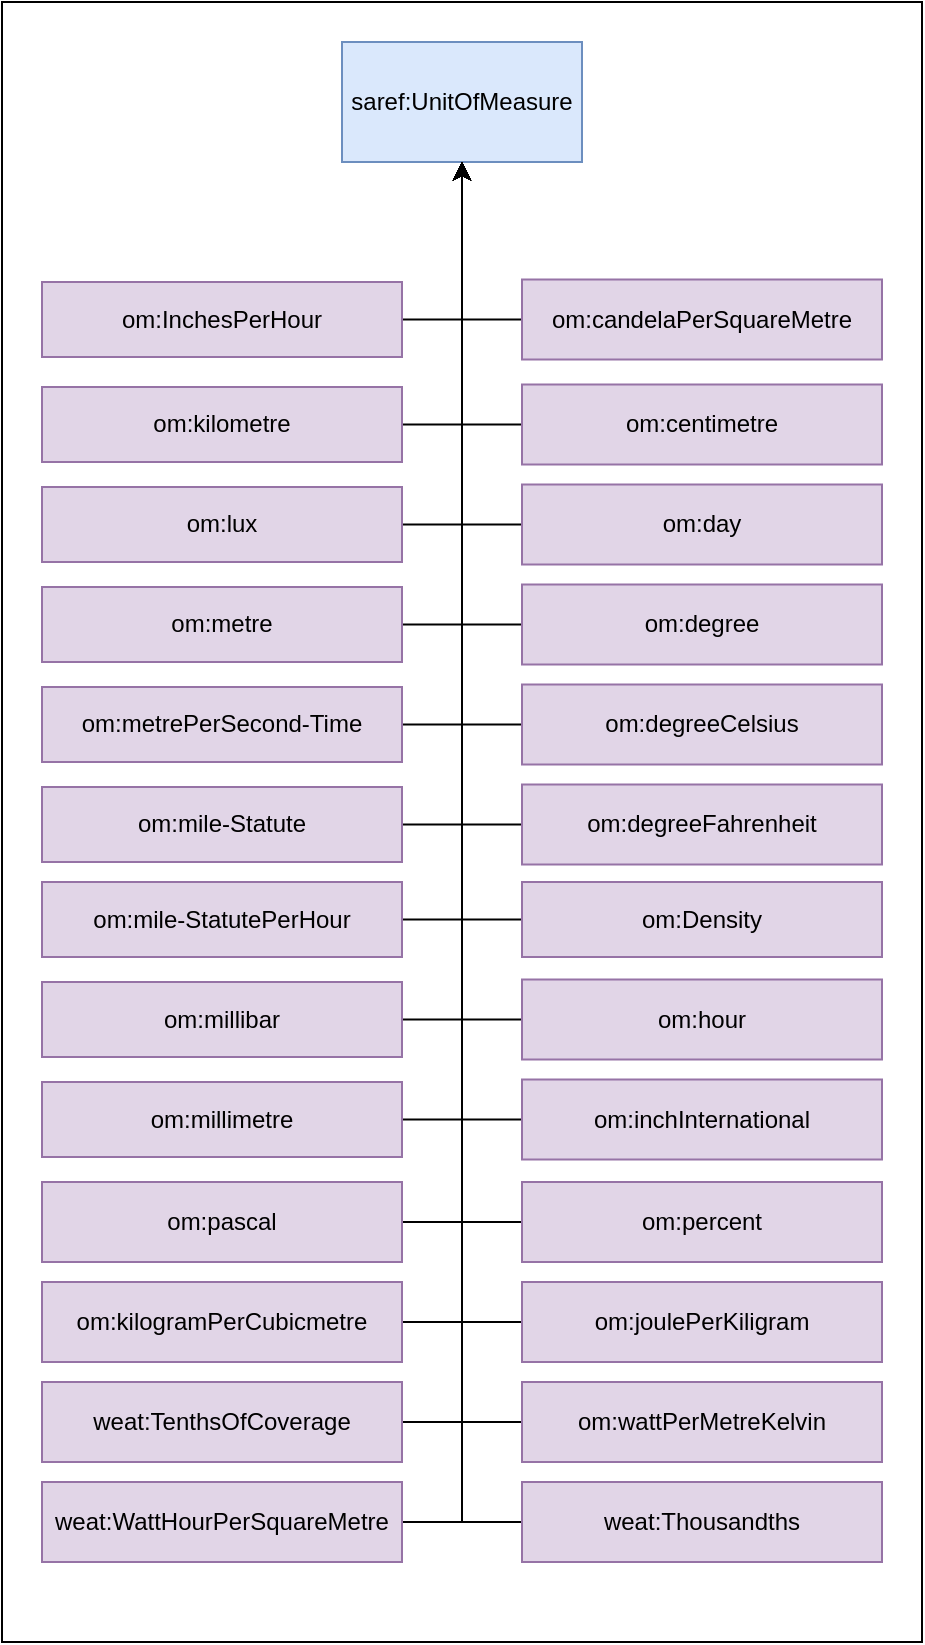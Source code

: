 <mxfile version="12.6.5" type="device"><diagram id="txp0Z7gZakltDNBxWPdN" name="Page-1"><mxGraphModel dx="1422" dy="825" grid="1" gridSize="10" guides="1" tooltips="1" connect="1" arrows="1" fold="1" page="1" pageScale="1" pageWidth="850" pageHeight="1100" math="0" shadow="0"><root><mxCell id="0"/><mxCell id="1" parent="0"/><mxCell id="4jvWEB07i_t39_67-_P8-65" value="" style="rounded=0;whiteSpace=wrap;html=1;" parent="1" vertex="1"><mxGeometry x="480" y="60" width="460" height="820" as="geometry"/></mxCell><mxCell id="4jvWEB07i_t39_67-_P8-2" value="saref:UnitOfMeasure" style="rounded=0;whiteSpace=wrap;html=1;fillColor=#dae8fc;strokeColor=#6c8ebf;" parent="1" vertex="1"><mxGeometry x="650" y="80" width="120" height="60" as="geometry"/></mxCell><mxCell id="4jvWEB07i_t39_67-_P8-5" style="edgeStyle=orthogonalEdgeStyle;rounded=0;orthogonalLoop=1;jettySize=auto;html=1;exitX=0;exitY=0.5;exitDx=0;exitDy=0;" parent="1" source="4jvWEB07i_t39_67-_P8-6" target="4jvWEB07i_t39_67-_P8-2" edge="1"><mxGeometry relative="1" as="geometry"><mxPoint x="710" y="290" as="targetPoint"/></mxGeometry></mxCell><mxCell id="4jvWEB07i_t39_67-_P8-6" value="om:Density" style="rounded=0;whiteSpace=wrap;html=1;fillColor=#e1d5e7;strokeColor=#9673a6;" parent="1" vertex="1"><mxGeometry x="740" y="500" width="180" height="37.5" as="geometry"/></mxCell><mxCell id="4jvWEB07i_t39_67-_P8-38" style="edgeStyle=orthogonalEdgeStyle;rounded=0;orthogonalLoop=1;jettySize=auto;html=1;exitX=0;exitY=0.5;exitDx=0;exitDy=0;" parent="1" source="4jvWEB07i_t39_67-_P8-8" target="4jvWEB07i_t39_67-_P8-2" edge="1"><mxGeometry relative="1" as="geometry"/></mxCell><mxCell id="4jvWEB07i_t39_67-_P8-8" value="om:hour" style="rounded=0;whiteSpace=wrap;html=1;fillColor=#e1d5e7;strokeColor=#9673a6;" parent="1" vertex="1"><mxGeometry x="740" y="548.75" width="180" height="40" as="geometry"/></mxCell><mxCell id="4jvWEB07i_t39_67-_P8-39" style="edgeStyle=orthogonalEdgeStyle;rounded=0;orthogonalLoop=1;jettySize=auto;html=1;exitX=0;exitY=0.5;exitDx=0;exitDy=0;" parent="1" source="4jvWEB07i_t39_67-_P8-10" target="4jvWEB07i_t39_67-_P8-2" edge="1"><mxGeometry relative="1" as="geometry"/></mxCell><mxCell id="4jvWEB07i_t39_67-_P8-10" value="om:inchInternational" style="rounded=0;whiteSpace=wrap;html=1;fillColor=#e1d5e7;strokeColor=#9673a6;" parent="1" vertex="1"><mxGeometry x="740" y="598.75" width="180" height="40" as="geometry"/></mxCell><mxCell id="4jvWEB07i_t39_67-_P8-62" style="edgeStyle=orthogonalEdgeStyle;rounded=0;orthogonalLoop=1;jettySize=auto;html=1;exitX=1;exitY=0.5;exitDx=0;exitDy=0;" parent="1" source="4jvWEB07i_t39_67-_P8-12" target="4jvWEB07i_t39_67-_P8-2" edge="1"><mxGeometry relative="1" as="geometry"/></mxCell><mxCell id="4jvWEB07i_t39_67-_P8-12" value="om:pascal" style="rounded=0;whiteSpace=wrap;html=1;fillColor=#e1d5e7;strokeColor=#9673a6;" parent="1" vertex="1"><mxGeometry x="500" y="650" width="180" height="40" as="geometry"/></mxCell><mxCell id="4jvWEB07i_t39_67-_P8-63" style="edgeStyle=orthogonalEdgeStyle;rounded=0;orthogonalLoop=1;jettySize=auto;html=1;exitX=1;exitY=0.5;exitDx=0;exitDy=0;" parent="1" source="4jvWEB07i_t39_67-_P8-14" target="4jvWEB07i_t39_67-_P8-2" edge="1"><mxGeometry relative="1" as="geometry"/></mxCell><mxCell id="4jvWEB07i_t39_67-_P8-14" value="weat:TenthsOfCoverage" style="rounded=0;whiteSpace=wrap;html=1;fillColor=#e1d5e7;strokeColor=#9673a6;" parent="1" vertex="1"><mxGeometry x="500" y="750" width="180" height="40" as="geometry"/></mxCell><mxCell id="4jvWEB07i_t39_67-_P8-37" style="edgeStyle=orthogonalEdgeStyle;rounded=0;orthogonalLoop=1;jettySize=auto;html=1;exitX=0;exitY=0.5;exitDx=0;exitDy=0;" parent="1" source="4jvWEB07i_t39_67-_P8-16" target="4jvWEB07i_t39_67-_P8-2" edge="1"><mxGeometry relative="1" as="geometry"/></mxCell><mxCell id="4jvWEB07i_t39_67-_P8-16" value="om:degreeFahrenheit" style="rounded=0;whiteSpace=wrap;html=1;fillColor=#e1d5e7;strokeColor=#9673a6;" parent="1" vertex="1"><mxGeometry x="740" y="451.25" width="180" height="40" as="geometry"/></mxCell><mxCell id="4jvWEB07i_t39_67-_P8-51" style="edgeStyle=orthogonalEdgeStyle;rounded=0;orthogonalLoop=1;jettySize=auto;html=1;exitX=0;exitY=0.5;exitDx=0;exitDy=0;" parent="1" source="4jvWEB07i_t39_67-_P8-18" target="4jvWEB07i_t39_67-_P8-2" edge="1"><mxGeometry relative="1" as="geometry"/></mxCell><mxCell id="4jvWEB07i_t39_67-_P8-18" value="om:percent" style="rounded=0;whiteSpace=wrap;html=1;fillColor=#e1d5e7;strokeColor=#9673a6;" parent="1" vertex="1"><mxGeometry x="740" y="650" width="180" height="40" as="geometry"/></mxCell><mxCell id="4jvWEB07i_t39_67-_P8-36" style="edgeStyle=orthogonalEdgeStyle;rounded=0;orthogonalLoop=1;jettySize=auto;html=1;exitX=0;exitY=0.5;exitDx=0;exitDy=0;" parent="1" source="4jvWEB07i_t39_67-_P8-20" target="4jvWEB07i_t39_67-_P8-2" edge="1"><mxGeometry relative="1" as="geometry"/></mxCell><mxCell id="4jvWEB07i_t39_67-_P8-20" value="om:degreeCelsius" style="rounded=0;whiteSpace=wrap;html=1;fillColor=#e1d5e7;strokeColor=#9673a6;" parent="1" vertex="1"><mxGeometry x="740" y="401.25" width="180" height="40" as="geometry"/></mxCell><mxCell id="4jvWEB07i_t39_67-_P8-32" style="edgeStyle=orthogonalEdgeStyle;rounded=0;orthogonalLoop=1;jettySize=auto;html=1;exitX=0;exitY=0.5;exitDx=0;exitDy=0;" parent="1" source="4jvWEB07i_t39_67-_P8-22" target="4jvWEB07i_t39_67-_P8-2" edge="1"><mxGeometry relative="1" as="geometry"/></mxCell><mxCell id="4jvWEB07i_t39_67-_P8-22" value="om:candelaPerSquareMetre" style="rounded=0;whiteSpace=wrap;html=1;fillColor=#e1d5e7;strokeColor=#9673a6;" parent="1" vertex="1"><mxGeometry x="740" y="198.75" width="180" height="40" as="geometry"/></mxCell><mxCell id="4jvWEB07i_t39_67-_P8-33" style="edgeStyle=orthogonalEdgeStyle;rounded=0;orthogonalLoop=1;jettySize=auto;html=1;exitX=0;exitY=0.5;exitDx=0;exitDy=0;" parent="1" source="4jvWEB07i_t39_67-_P8-24" target="4jvWEB07i_t39_67-_P8-2" edge="1"><mxGeometry relative="1" as="geometry"/></mxCell><mxCell id="4jvWEB07i_t39_67-_P8-24" value="om:centimetre" style="rounded=0;whiteSpace=wrap;html=1;fillColor=#e1d5e7;strokeColor=#9673a6;" parent="1" vertex="1"><mxGeometry x="740" y="251.25" width="180" height="40" as="geometry"/></mxCell><mxCell id="4jvWEB07i_t39_67-_P8-34" style="edgeStyle=orthogonalEdgeStyle;rounded=0;orthogonalLoop=1;jettySize=auto;html=1;exitX=0;exitY=0.5;exitDx=0;exitDy=0;" parent="1" source="4jvWEB07i_t39_67-_P8-26" target="4jvWEB07i_t39_67-_P8-2" edge="1"><mxGeometry relative="1" as="geometry"/></mxCell><mxCell id="4jvWEB07i_t39_67-_P8-26" value="om:day" style="rounded=0;whiteSpace=wrap;html=1;fillColor=#e1d5e7;strokeColor=#9673a6;" parent="1" vertex="1"><mxGeometry x="740" y="301.25" width="180" height="40" as="geometry"/></mxCell><mxCell id="4jvWEB07i_t39_67-_P8-35" style="edgeStyle=orthogonalEdgeStyle;rounded=0;orthogonalLoop=1;jettySize=auto;html=1;exitX=0;exitY=0.5;exitDx=0;exitDy=0;" parent="1" source="4jvWEB07i_t39_67-_P8-28" target="4jvWEB07i_t39_67-_P8-2" edge="1"><mxGeometry relative="1" as="geometry"/></mxCell><mxCell id="4jvWEB07i_t39_67-_P8-28" value="om:degree" style="rounded=0;whiteSpace=wrap;html=1;fillColor=#e1d5e7;strokeColor=#9673a6;" parent="1" vertex="1"><mxGeometry x="740" y="351.25" width="180" height="40" as="geometry"/></mxCell><mxCell id="4jvWEB07i_t39_67-_P8-53" style="edgeStyle=orthogonalEdgeStyle;rounded=0;orthogonalLoop=1;jettySize=auto;html=1;exitX=1;exitY=0.5;exitDx=0;exitDy=0;" parent="1" source="4jvWEB07i_t39_67-_P8-40" target="4jvWEB07i_t39_67-_P8-2" edge="1"><mxGeometry relative="1" as="geometry"/></mxCell><mxCell id="4jvWEB07i_t39_67-_P8-40" value="om:InchesPerHour" style="rounded=0;whiteSpace=wrap;html=1;fillColor=#e1d5e7;strokeColor=#9673a6;" parent="1" vertex="1"><mxGeometry x="500" y="200" width="180" height="37.5" as="geometry"/></mxCell><mxCell id="4jvWEB07i_t39_67-_P8-54" style="edgeStyle=orthogonalEdgeStyle;rounded=0;orthogonalLoop=1;jettySize=auto;html=1;exitX=1;exitY=0.5;exitDx=0;exitDy=0;" parent="1" source="4jvWEB07i_t39_67-_P8-41" target="4jvWEB07i_t39_67-_P8-2" edge="1"><mxGeometry relative="1" as="geometry"/></mxCell><mxCell id="4jvWEB07i_t39_67-_P8-41" value="om:kilometre" style="rounded=0;whiteSpace=wrap;html=1;fillColor=#e1d5e7;strokeColor=#9673a6;" parent="1" vertex="1"><mxGeometry x="500" y="252.5" width="180" height="37.5" as="geometry"/></mxCell><mxCell id="4jvWEB07i_t39_67-_P8-55" style="edgeStyle=orthogonalEdgeStyle;rounded=0;orthogonalLoop=1;jettySize=auto;html=1;exitX=1;exitY=0.5;exitDx=0;exitDy=0;" parent="1" source="4jvWEB07i_t39_67-_P8-42" target="4jvWEB07i_t39_67-_P8-2" edge="1"><mxGeometry relative="1" as="geometry"/></mxCell><mxCell id="4jvWEB07i_t39_67-_P8-42" value="om:lux" style="rounded=0;whiteSpace=wrap;html=1;fillColor=#e1d5e7;strokeColor=#9673a6;" parent="1" vertex="1"><mxGeometry x="500" y="302.5" width="180" height="37.5" as="geometry"/></mxCell><mxCell id="4jvWEB07i_t39_67-_P8-56" style="edgeStyle=orthogonalEdgeStyle;rounded=0;orthogonalLoop=1;jettySize=auto;html=1;exitX=1;exitY=0.5;exitDx=0;exitDy=0;" parent="1" source="4jvWEB07i_t39_67-_P8-43" target="4jvWEB07i_t39_67-_P8-2" edge="1"><mxGeometry relative="1" as="geometry"/></mxCell><mxCell id="4jvWEB07i_t39_67-_P8-43" value="om:metre" style="rounded=0;whiteSpace=wrap;html=1;fillColor=#e1d5e7;strokeColor=#9673a6;" parent="1" vertex="1"><mxGeometry x="500" y="352.5" width="180" height="37.5" as="geometry"/></mxCell><mxCell id="4jvWEB07i_t39_67-_P8-57" style="edgeStyle=orthogonalEdgeStyle;rounded=0;orthogonalLoop=1;jettySize=auto;html=1;exitX=1;exitY=0.5;exitDx=0;exitDy=0;" parent="1" source="4jvWEB07i_t39_67-_P8-44" target="4jvWEB07i_t39_67-_P8-2" edge="1"><mxGeometry relative="1" as="geometry"/></mxCell><mxCell id="4jvWEB07i_t39_67-_P8-44" value="om:metrePerSecond-Time" style="rounded=0;whiteSpace=wrap;html=1;fillColor=#e1d5e7;strokeColor=#9673a6;" parent="1" vertex="1"><mxGeometry x="500" y="402.5" width="180" height="37.5" as="geometry"/></mxCell><mxCell id="4jvWEB07i_t39_67-_P8-58" style="edgeStyle=orthogonalEdgeStyle;rounded=0;orthogonalLoop=1;jettySize=auto;html=1;exitX=1;exitY=0.5;exitDx=0;exitDy=0;" parent="1" source="4jvWEB07i_t39_67-_P8-45" target="4jvWEB07i_t39_67-_P8-2" edge="1"><mxGeometry relative="1" as="geometry"/></mxCell><mxCell id="4jvWEB07i_t39_67-_P8-45" value="om:mile-Statute" style="rounded=0;whiteSpace=wrap;html=1;fillColor=#e1d5e7;strokeColor=#9673a6;" parent="1" vertex="1"><mxGeometry x="500" y="452.5" width="180" height="37.5" as="geometry"/></mxCell><mxCell id="4jvWEB07i_t39_67-_P8-59" style="edgeStyle=orthogonalEdgeStyle;rounded=0;orthogonalLoop=1;jettySize=auto;html=1;exitX=1;exitY=0.5;exitDx=0;exitDy=0;" parent="1" source="4jvWEB07i_t39_67-_P8-46" target="4jvWEB07i_t39_67-_P8-2" edge="1"><mxGeometry relative="1" as="geometry"/></mxCell><mxCell id="4jvWEB07i_t39_67-_P8-46" value="om:mile-StatutePerHour" style="rounded=0;whiteSpace=wrap;html=1;fillColor=#e1d5e7;strokeColor=#9673a6;" parent="1" vertex="1"><mxGeometry x="500" y="500" width="180" height="37.5" as="geometry"/></mxCell><mxCell id="4jvWEB07i_t39_67-_P8-60" style="edgeStyle=orthogonalEdgeStyle;rounded=0;orthogonalLoop=1;jettySize=auto;html=1;exitX=1;exitY=0.5;exitDx=0;exitDy=0;" parent="1" source="4jvWEB07i_t39_67-_P8-47" target="4jvWEB07i_t39_67-_P8-2" edge="1"><mxGeometry relative="1" as="geometry"/></mxCell><mxCell id="4jvWEB07i_t39_67-_P8-47" value="om:millibar" style="rounded=0;whiteSpace=wrap;html=1;fillColor=#e1d5e7;strokeColor=#9673a6;" parent="1" vertex="1"><mxGeometry x="500" y="550" width="180" height="37.5" as="geometry"/></mxCell><mxCell id="4jvWEB07i_t39_67-_P8-61" style="edgeStyle=orthogonalEdgeStyle;rounded=0;orthogonalLoop=1;jettySize=auto;html=1;exitX=1;exitY=0.5;exitDx=0;exitDy=0;" parent="1" source="4jvWEB07i_t39_67-_P8-48" target="4jvWEB07i_t39_67-_P8-2" edge="1"><mxGeometry relative="1" as="geometry"/></mxCell><mxCell id="4jvWEB07i_t39_67-_P8-48" value="om:millimetre" style="rounded=0;whiteSpace=wrap;html=1;fillColor=#e1d5e7;strokeColor=#9673a6;" parent="1" vertex="1"><mxGeometry x="500" y="600" width="180" height="37.5" as="geometry"/></mxCell><mxCell id="4jvWEB07i_t39_67-_P8-52" style="edgeStyle=orthogonalEdgeStyle;rounded=0;orthogonalLoop=1;jettySize=auto;html=1;exitX=0;exitY=0.5;exitDx=0;exitDy=0;" parent="1" source="4jvWEB07i_t39_67-_P8-49" target="4jvWEB07i_t39_67-_P8-2" edge="1"><mxGeometry relative="1" as="geometry"/></mxCell><mxCell id="4jvWEB07i_t39_67-_P8-49" value="weat:Thousandths" style="rounded=0;whiteSpace=wrap;html=1;fillColor=#e1d5e7;strokeColor=#9673a6;" parent="1" vertex="1"><mxGeometry x="740" y="800" width="180" height="40" as="geometry"/></mxCell><mxCell id="4jvWEB07i_t39_67-_P8-64" style="edgeStyle=orthogonalEdgeStyle;rounded=0;orthogonalLoop=1;jettySize=auto;html=1;exitX=1;exitY=0.5;exitDx=0;exitDy=0;" parent="1" source="4jvWEB07i_t39_67-_P8-50" target="4jvWEB07i_t39_67-_P8-2" edge="1"><mxGeometry relative="1" as="geometry"/></mxCell><mxCell id="4jvWEB07i_t39_67-_P8-50" value="weat:WattHourPerSquareMetre" style="rounded=0;whiteSpace=wrap;html=1;fillColor=#e1d5e7;strokeColor=#9673a6;" parent="1" vertex="1"><mxGeometry x="500" y="800" width="180" height="40" as="geometry"/></mxCell><mxCell id="1dYs-9wKM1IJgzcNn4qG-6" style="edgeStyle=orthogonalEdgeStyle;rounded=0;orthogonalLoop=1;jettySize=auto;html=1;exitX=0;exitY=0.5;exitDx=0;exitDy=0;" edge="1" parent="1" source="1dYs-9wKM1IJgzcNn4qG-1" target="4jvWEB07i_t39_67-_P8-2"><mxGeometry relative="1" as="geometry"/></mxCell><mxCell id="1dYs-9wKM1IJgzcNn4qG-1" value="om:joulePerKiligram" style="rounded=0;whiteSpace=wrap;html=1;fillColor=#e1d5e7;strokeColor=#9673a6;" vertex="1" parent="1"><mxGeometry x="740" y="700" width="180" height="40" as="geometry"/></mxCell><mxCell id="1dYs-9wKM1IJgzcNn4qG-8" style="edgeStyle=orthogonalEdgeStyle;rounded=0;orthogonalLoop=1;jettySize=auto;html=1;exitX=0;exitY=0.5;exitDx=0;exitDy=0;" edge="1" parent="1" source="1dYs-9wKM1IJgzcNn4qG-2" target="4jvWEB07i_t39_67-_P8-2"><mxGeometry relative="1" as="geometry"/></mxCell><mxCell id="1dYs-9wKM1IJgzcNn4qG-2" value="om:wattPerMetreKelvin" style="rounded=0;whiteSpace=wrap;html=1;fillColor=#e1d5e7;strokeColor=#9673a6;" vertex="1" parent="1"><mxGeometry x="740" y="750" width="180" height="40" as="geometry"/></mxCell><mxCell id="1dYs-9wKM1IJgzcNn4qG-7" style="edgeStyle=orthogonalEdgeStyle;rounded=0;orthogonalLoop=1;jettySize=auto;html=1;exitX=1;exitY=0.5;exitDx=0;exitDy=0;" edge="1" parent="1" source="1dYs-9wKM1IJgzcNn4qG-3" target="4jvWEB07i_t39_67-_P8-2"><mxGeometry relative="1" as="geometry"/></mxCell><mxCell id="1dYs-9wKM1IJgzcNn4qG-3" value="om:kilogramPerCubicmetre" style="rounded=0;whiteSpace=wrap;html=1;fillColor=#e1d5e7;strokeColor=#9673a6;" vertex="1" parent="1"><mxGeometry x="500" y="700" width="180" height="40" as="geometry"/></mxCell></root></mxGraphModel></diagram></mxfile>